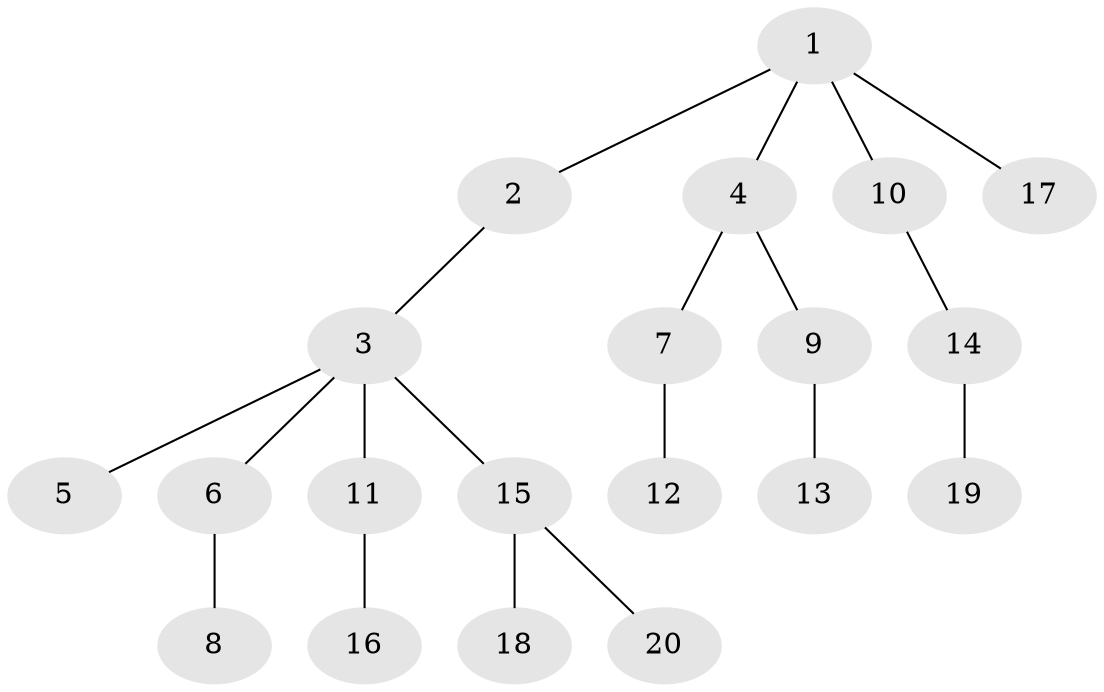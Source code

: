 // Generated by graph-tools (version 1.1) at 2025/46/02/15/25 05:46:28]
// undirected, 20 vertices, 19 edges
graph export_dot {
graph [start="1"]
  node [color=gray90,style=filled];
  1;
  2;
  3;
  4;
  5;
  6;
  7;
  8;
  9;
  10;
  11;
  12;
  13;
  14;
  15;
  16;
  17;
  18;
  19;
  20;
  1 -- 2;
  1 -- 4;
  1 -- 10;
  1 -- 17;
  2 -- 3;
  3 -- 5;
  3 -- 6;
  3 -- 11;
  3 -- 15;
  4 -- 7;
  4 -- 9;
  6 -- 8;
  7 -- 12;
  9 -- 13;
  10 -- 14;
  11 -- 16;
  14 -- 19;
  15 -- 18;
  15 -- 20;
}
